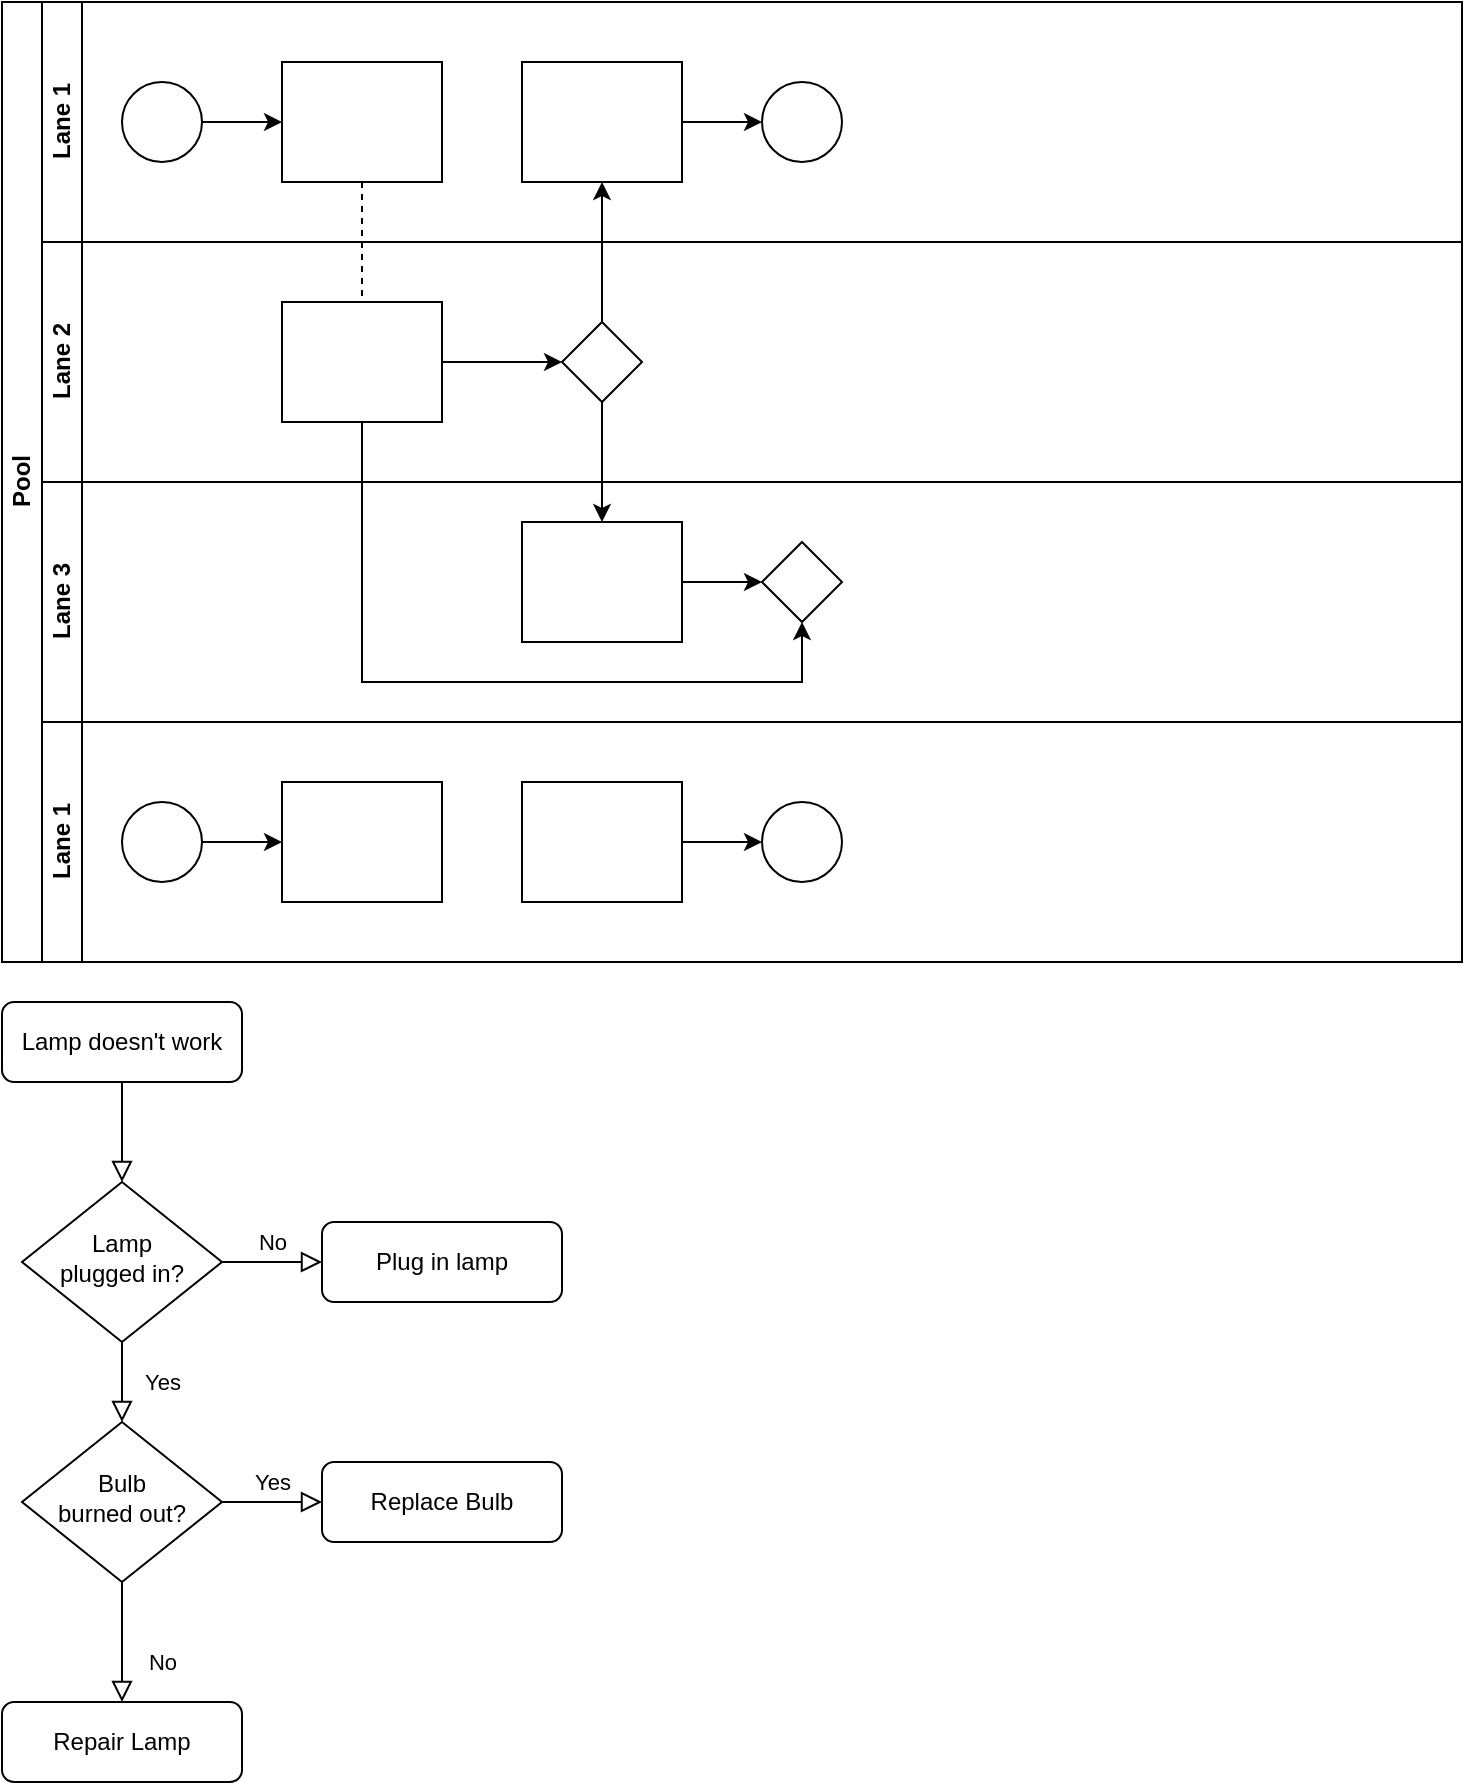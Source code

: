 <mxfile version="24.3.1" type="github">
  <diagram name="Page-1" id="UKJnD8SxajYOjs-TnbPm">
    <mxGraphModel dx="1271" dy="586" grid="1" gridSize="10" guides="1" tooltips="1" connect="1" arrows="1" fold="1" page="1" pageScale="1" pageWidth="850" pageHeight="1100" math="0" shadow="0">
      <root>
        <mxCell id="0" />
        <mxCell id="1" parent="0" />
        <mxCell id="IKYqo40D7lVeXPKNL4oC-4" value="Pool" style="swimlane;html=1;childLayout=stackLayout;resizeParent=1;resizeParentMax=0;horizontal=0;startSize=20;horizontalStack=0;" parent="1" vertex="1">
          <mxGeometry x="70" y="110" width="730" height="480" as="geometry" />
        </mxCell>
        <mxCell id="IKYqo40D7lVeXPKNL4oC-5" value="" style="edgeStyle=orthogonalEdgeStyle;rounded=0;orthogonalLoop=1;jettySize=auto;html=1;dashed=1;endArrow=none;endFill=0;" parent="IKYqo40D7lVeXPKNL4oC-4" source="IKYqo40D7lVeXPKNL4oC-12" target="IKYqo40D7lVeXPKNL4oC-18" edge="1">
          <mxGeometry relative="1" as="geometry" />
        </mxCell>
        <mxCell id="IKYqo40D7lVeXPKNL4oC-6" style="edgeStyle=orthogonalEdgeStyle;rounded=0;orthogonalLoop=1;jettySize=auto;html=1;endArrow=classic;endFill=1;" parent="IKYqo40D7lVeXPKNL4oC-4" source="IKYqo40D7lVeXPKNL4oC-19" target="IKYqo40D7lVeXPKNL4oC-14" edge="1">
          <mxGeometry relative="1" as="geometry" />
        </mxCell>
        <mxCell id="IKYqo40D7lVeXPKNL4oC-7" style="edgeStyle=orthogonalEdgeStyle;rounded=0;orthogonalLoop=1;jettySize=auto;html=1;endArrow=classic;endFill=1;" parent="IKYqo40D7lVeXPKNL4oC-4" source="IKYqo40D7lVeXPKNL4oC-19" target="IKYqo40D7lVeXPKNL4oC-22" edge="1">
          <mxGeometry relative="1" as="geometry" />
        </mxCell>
        <mxCell id="IKYqo40D7lVeXPKNL4oC-8" style="edgeStyle=orthogonalEdgeStyle;rounded=0;orthogonalLoop=1;jettySize=auto;html=1;endArrow=classic;endFill=1;" parent="IKYqo40D7lVeXPKNL4oC-4" source="IKYqo40D7lVeXPKNL4oC-18" target="IKYqo40D7lVeXPKNL4oC-23" edge="1">
          <mxGeometry relative="1" as="geometry">
            <Array as="points">
              <mxPoint x="180" y="340" />
              <mxPoint x="400" y="340" />
            </Array>
          </mxGeometry>
        </mxCell>
        <mxCell id="IKYqo40D7lVeXPKNL4oC-9" value="Lane 1" style="swimlane;html=1;startSize=20;horizontal=0;" parent="IKYqo40D7lVeXPKNL4oC-4" vertex="1">
          <mxGeometry x="20" width="710" height="120" as="geometry" />
        </mxCell>
        <mxCell id="IKYqo40D7lVeXPKNL4oC-10" value="" style="edgeStyle=orthogonalEdgeStyle;rounded=0;orthogonalLoop=1;jettySize=auto;html=1;" parent="IKYqo40D7lVeXPKNL4oC-9" source="IKYqo40D7lVeXPKNL4oC-11" target="IKYqo40D7lVeXPKNL4oC-12" edge="1">
          <mxGeometry relative="1" as="geometry" />
        </mxCell>
        <mxCell id="IKYqo40D7lVeXPKNL4oC-11" value="" style="ellipse;whiteSpace=wrap;html=1;" parent="IKYqo40D7lVeXPKNL4oC-9" vertex="1">
          <mxGeometry x="40" y="40" width="40" height="40" as="geometry" />
        </mxCell>
        <mxCell id="IKYqo40D7lVeXPKNL4oC-12" value="" style="rounded=0;whiteSpace=wrap;html=1;fontFamily=Helvetica;fontSize=12;fontColor=#000000;align=center;" parent="IKYqo40D7lVeXPKNL4oC-9" vertex="1">
          <mxGeometry x="120" y="30" width="80" height="60" as="geometry" />
        </mxCell>
        <mxCell id="IKYqo40D7lVeXPKNL4oC-13" value="" style="edgeStyle=orthogonalEdgeStyle;rounded=0;orthogonalLoop=1;jettySize=auto;html=1;endArrow=classic;endFill=1;" parent="IKYqo40D7lVeXPKNL4oC-9" source="IKYqo40D7lVeXPKNL4oC-14" target="IKYqo40D7lVeXPKNL4oC-15" edge="1">
          <mxGeometry relative="1" as="geometry" />
        </mxCell>
        <mxCell id="IKYqo40D7lVeXPKNL4oC-14" value="" style="rounded=0;whiteSpace=wrap;html=1;fontFamily=Helvetica;fontSize=12;fontColor=#000000;align=center;" parent="IKYqo40D7lVeXPKNL4oC-9" vertex="1">
          <mxGeometry x="240" y="30" width="80" height="60" as="geometry" />
        </mxCell>
        <mxCell id="IKYqo40D7lVeXPKNL4oC-15" value="" style="ellipse;whiteSpace=wrap;html=1;" parent="IKYqo40D7lVeXPKNL4oC-9" vertex="1">
          <mxGeometry x="360" y="40" width="40" height="40" as="geometry" />
        </mxCell>
        <mxCell id="IKYqo40D7lVeXPKNL4oC-16" value="Lane 2" style="swimlane;html=1;startSize=20;horizontal=0;" parent="IKYqo40D7lVeXPKNL4oC-4" vertex="1">
          <mxGeometry x="20" y="120" width="710" height="120" as="geometry" />
        </mxCell>
        <mxCell id="IKYqo40D7lVeXPKNL4oC-17" value="" style="edgeStyle=orthogonalEdgeStyle;rounded=0;orthogonalLoop=1;jettySize=auto;html=1;endArrow=classic;endFill=1;" parent="IKYqo40D7lVeXPKNL4oC-16" source="IKYqo40D7lVeXPKNL4oC-18" target="IKYqo40D7lVeXPKNL4oC-19" edge="1">
          <mxGeometry relative="1" as="geometry" />
        </mxCell>
        <mxCell id="IKYqo40D7lVeXPKNL4oC-18" value="" style="rounded=0;whiteSpace=wrap;html=1;fontFamily=Helvetica;fontSize=12;fontColor=#000000;align=center;" parent="IKYqo40D7lVeXPKNL4oC-16" vertex="1">
          <mxGeometry x="120" y="30" width="80" height="60" as="geometry" />
        </mxCell>
        <mxCell id="IKYqo40D7lVeXPKNL4oC-19" value="" style="rhombus;whiteSpace=wrap;html=1;fontFamily=Helvetica;fontSize=12;fontColor=#000000;align=center;" parent="IKYqo40D7lVeXPKNL4oC-16" vertex="1">
          <mxGeometry x="260" y="40" width="40" height="40" as="geometry" />
        </mxCell>
        <mxCell id="IKYqo40D7lVeXPKNL4oC-20" value="Lane 3" style="swimlane;html=1;startSize=20;horizontal=0;" parent="IKYqo40D7lVeXPKNL4oC-4" vertex="1">
          <mxGeometry x="20" y="240" width="710" height="120" as="geometry" />
        </mxCell>
        <mxCell id="IKYqo40D7lVeXPKNL4oC-21" value="" style="edgeStyle=orthogonalEdgeStyle;rounded=0;orthogonalLoop=1;jettySize=auto;html=1;endArrow=classic;endFill=1;" parent="IKYqo40D7lVeXPKNL4oC-20" source="IKYqo40D7lVeXPKNL4oC-22" target="IKYqo40D7lVeXPKNL4oC-23" edge="1">
          <mxGeometry relative="1" as="geometry" />
        </mxCell>
        <mxCell id="IKYqo40D7lVeXPKNL4oC-22" value="" style="rounded=0;whiteSpace=wrap;html=1;fontFamily=Helvetica;fontSize=12;fontColor=#000000;align=center;" parent="IKYqo40D7lVeXPKNL4oC-20" vertex="1">
          <mxGeometry x="240" y="20" width="80" height="60" as="geometry" />
        </mxCell>
        <mxCell id="IKYqo40D7lVeXPKNL4oC-23" value="" style="rhombus;whiteSpace=wrap;html=1;fontFamily=Helvetica;fontSize=12;fontColor=#000000;align=center;" parent="IKYqo40D7lVeXPKNL4oC-20" vertex="1">
          <mxGeometry x="360" y="30" width="40" height="40" as="geometry" />
        </mxCell>
        <mxCell id="IKYqo40D7lVeXPKNL4oC-24" value="Lane 1" style="swimlane;html=1;startSize=20;horizontal=0;" parent="IKYqo40D7lVeXPKNL4oC-4" vertex="1">
          <mxGeometry x="20" y="360" width="710" height="120" as="geometry" />
        </mxCell>
        <mxCell id="IKYqo40D7lVeXPKNL4oC-25" value="" style="edgeStyle=orthogonalEdgeStyle;rounded=0;orthogonalLoop=1;jettySize=auto;html=1;" parent="IKYqo40D7lVeXPKNL4oC-24" source="IKYqo40D7lVeXPKNL4oC-26" target="IKYqo40D7lVeXPKNL4oC-27" edge="1">
          <mxGeometry relative="1" as="geometry" />
        </mxCell>
        <mxCell id="IKYqo40D7lVeXPKNL4oC-26" value="" style="ellipse;whiteSpace=wrap;html=1;" parent="IKYqo40D7lVeXPKNL4oC-24" vertex="1">
          <mxGeometry x="40" y="40" width="40" height="40" as="geometry" />
        </mxCell>
        <mxCell id="IKYqo40D7lVeXPKNL4oC-27" value="" style="rounded=0;whiteSpace=wrap;html=1;fontFamily=Helvetica;fontSize=12;fontColor=#000000;align=center;" parent="IKYqo40D7lVeXPKNL4oC-24" vertex="1">
          <mxGeometry x="120" y="30" width="80" height="60" as="geometry" />
        </mxCell>
        <mxCell id="IKYqo40D7lVeXPKNL4oC-28" value="" style="edgeStyle=orthogonalEdgeStyle;rounded=0;orthogonalLoop=1;jettySize=auto;html=1;endArrow=classic;endFill=1;" parent="IKYqo40D7lVeXPKNL4oC-24" source="IKYqo40D7lVeXPKNL4oC-29" target="IKYqo40D7lVeXPKNL4oC-30" edge="1">
          <mxGeometry relative="1" as="geometry" />
        </mxCell>
        <mxCell id="IKYqo40D7lVeXPKNL4oC-29" value="" style="rounded=0;whiteSpace=wrap;html=1;fontFamily=Helvetica;fontSize=12;fontColor=#000000;align=center;" parent="IKYqo40D7lVeXPKNL4oC-24" vertex="1">
          <mxGeometry x="240" y="30" width="80" height="60" as="geometry" />
        </mxCell>
        <mxCell id="IKYqo40D7lVeXPKNL4oC-30" value="" style="ellipse;whiteSpace=wrap;html=1;" parent="IKYqo40D7lVeXPKNL4oC-24" vertex="1">
          <mxGeometry x="360" y="40" width="40" height="40" as="geometry" />
        </mxCell>
        <mxCell id="jr6FHct5My_KEsv3i7xW-1" value="" style="rounded=0;html=1;jettySize=auto;orthogonalLoop=1;fontSize=11;endArrow=block;endFill=0;endSize=8;strokeWidth=1;shadow=0;labelBackgroundColor=none;edgeStyle=orthogonalEdgeStyle;" parent="1" source="jr6FHct5My_KEsv3i7xW-2" target="jr6FHct5My_KEsv3i7xW-5" edge="1">
          <mxGeometry relative="1" as="geometry" />
        </mxCell>
        <mxCell id="jr6FHct5My_KEsv3i7xW-2" value="Lamp doesn&#39;t work" style="rounded=1;whiteSpace=wrap;html=1;fontSize=12;glass=0;strokeWidth=1;shadow=0;" parent="1" vertex="1">
          <mxGeometry x="70" y="610" width="120" height="40" as="geometry" />
        </mxCell>
        <mxCell id="jr6FHct5My_KEsv3i7xW-3" value="Yes" style="rounded=0;html=1;jettySize=auto;orthogonalLoop=1;fontSize=11;endArrow=block;endFill=0;endSize=8;strokeWidth=1;shadow=0;labelBackgroundColor=none;edgeStyle=orthogonalEdgeStyle;" parent="1" source="jr6FHct5My_KEsv3i7xW-5" target="jr6FHct5My_KEsv3i7xW-9" edge="1">
          <mxGeometry y="20" relative="1" as="geometry">
            <mxPoint as="offset" />
          </mxGeometry>
        </mxCell>
        <mxCell id="jr6FHct5My_KEsv3i7xW-4" value="No" style="edgeStyle=orthogonalEdgeStyle;rounded=0;html=1;jettySize=auto;orthogonalLoop=1;fontSize=11;endArrow=block;endFill=0;endSize=8;strokeWidth=1;shadow=0;labelBackgroundColor=none;" parent="1" source="jr6FHct5My_KEsv3i7xW-5" target="jr6FHct5My_KEsv3i7xW-6" edge="1">
          <mxGeometry y="10" relative="1" as="geometry">
            <mxPoint as="offset" />
          </mxGeometry>
        </mxCell>
        <mxCell id="jr6FHct5My_KEsv3i7xW-5" value="Lamp&lt;br&gt;plugged in?" style="rhombus;whiteSpace=wrap;html=1;shadow=0;fontFamily=Helvetica;fontSize=12;align=center;strokeWidth=1;spacing=6;spacingTop=-4;" parent="1" vertex="1">
          <mxGeometry x="80" y="700" width="100" height="80" as="geometry" />
        </mxCell>
        <mxCell id="jr6FHct5My_KEsv3i7xW-6" value="Plug in lamp" style="rounded=1;whiteSpace=wrap;html=1;fontSize=12;glass=0;strokeWidth=1;shadow=0;" parent="1" vertex="1">
          <mxGeometry x="230" y="720" width="120" height="40" as="geometry" />
        </mxCell>
        <mxCell id="jr6FHct5My_KEsv3i7xW-7" value="No" style="rounded=0;html=1;jettySize=auto;orthogonalLoop=1;fontSize=11;endArrow=block;endFill=0;endSize=8;strokeWidth=1;shadow=0;labelBackgroundColor=none;edgeStyle=orthogonalEdgeStyle;" parent="1" source="jr6FHct5My_KEsv3i7xW-9" target="jr6FHct5My_KEsv3i7xW-10" edge="1">
          <mxGeometry x="0.333" y="20" relative="1" as="geometry">
            <mxPoint as="offset" />
          </mxGeometry>
        </mxCell>
        <mxCell id="jr6FHct5My_KEsv3i7xW-8" value="Yes" style="edgeStyle=orthogonalEdgeStyle;rounded=0;html=1;jettySize=auto;orthogonalLoop=1;fontSize=11;endArrow=block;endFill=0;endSize=8;strokeWidth=1;shadow=0;labelBackgroundColor=none;" parent="1" source="jr6FHct5My_KEsv3i7xW-9" target="jr6FHct5My_KEsv3i7xW-11" edge="1">
          <mxGeometry y="10" relative="1" as="geometry">
            <mxPoint as="offset" />
          </mxGeometry>
        </mxCell>
        <mxCell id="jr6FHct5My_KEsv3i7xW-9" value="Bulb&lt;br&gt;burned out?" style="rhombus;whiteSpace=wrap;html=1;shadow=0;fontFamily=Helvetica;fontSize=12;align=center;strokeWidth=1;spacing=6;spacingTop=-4;" parent="1" vertex="1">
          <mxGeometry x="80" y="820" width="100" height="80" as="geometry" />
        </mxCell>
        <mxCell id="jr6FHct5My_KEsv3i7xW-10" value="Repair Lamp" style="rounded=1;whiteSpace=wrap;html=1;fontSize=12;glass=0;strokeWidth=1;shadow=0;" parent="1" vertex="1">
          <mxGeometry x="70" y="960" width="120" height="40" as="geometry" />
        </mxCell>
        <mxCell id="jr6FHct5My_KEsv3i7xW-11" value="Replace Bulb" style="rounded=1;whiteSpace=wrap;html=1;fontSize=12;glass=0;strokeWidth=1;shadow=0;" parent="1" vertex="1">
          <mxGeometry x="230" y="840" width="120" height="40" as="geometry" />
        </mxCell>
      </root>
    </mxGraphModel>
  </diagram>
</mxfile>
